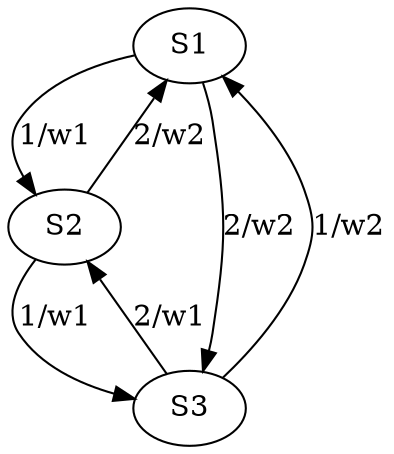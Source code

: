 digraph machine {
S1 [label = "S1"]
S2 [label = "S2"]
S3 [label = "S3"]

S1 -> S2 [label = "1/w1"]
S1 -> S3 [label = "2/w2"]
S2 -> S3 [label = "1/w1"]
S2 -> S1 [label = "2/w2"]
S3 -> S1 [label = "1/w2"]
S3 -> S2 [label = "2/w1"]
}